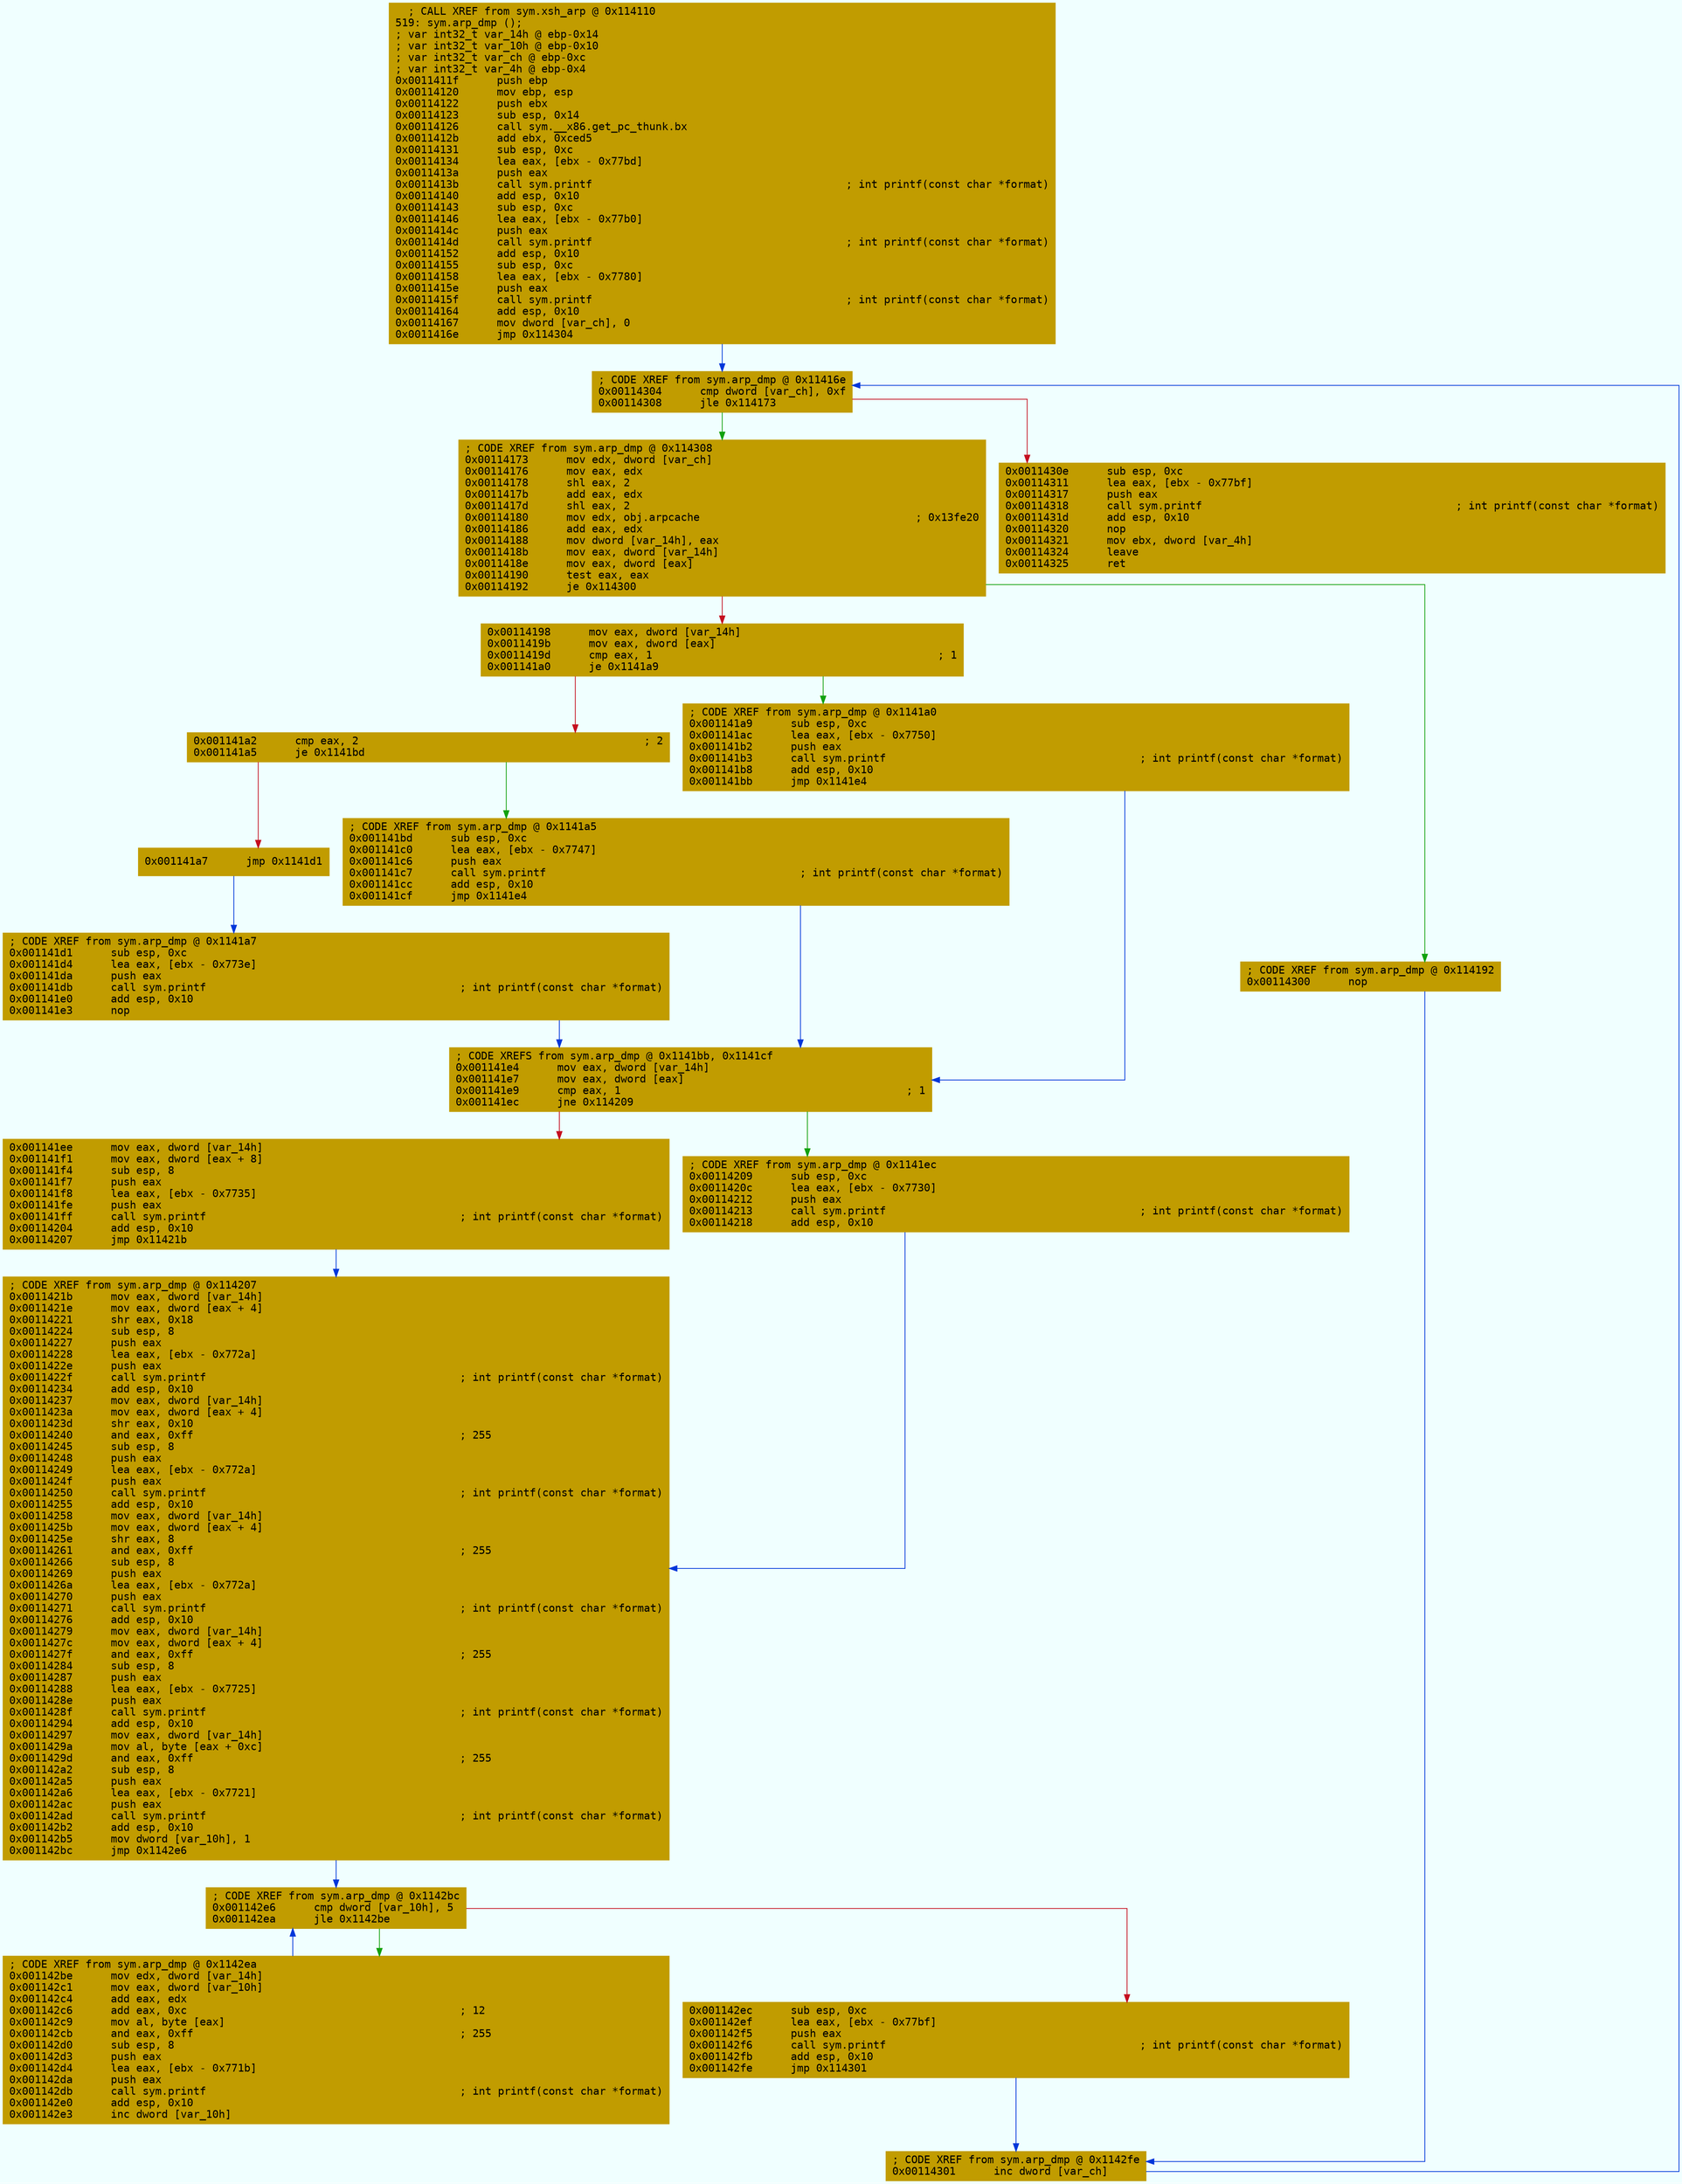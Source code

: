 digraph code {
	graph [bgcolor=azure fontsize=8 fontname="Courier" splines="ortho"];
	node [fillcolor=gray style=filled shape=box];
	edge [arrowhead="normal"];
	"0x0011411f" [URL="sym.arp_dmp/0x0011411f", fillcolor="#c19c00",color="#c19c00", fontname="Courier",label="  ; CALL XREF from sym.xsh_arp @ 0x114110\l519: sym.arp_dmp ();\l; var int32_t var_14h @ ebp-0x14\l; var int32_t var_10h @ ebp-0x10\l; var int32_t var_ch @ ebp-0xc\l; var int32_t var_4h @ ebp-0x4\l0x0011411f      push ebp\l0x00114120      mov ebp, esp\l0x00114122      push ebx\l0x00114123      sub esp, 0x14\l0x00114126      call sym.__x86.get_pc_thunk.bx\l0x0011412b      add ebx, 0xced5\l0x00114131      sub esp, 0xc\l0x00114134      lea eax, [ebx - 0x77bd]\l0x0011413a      push eax\l0x0011413b      call sym.printf                                        ; int printf(const char *format)\l0x00114140      add esp, 0x10\l0x00114143      sub esp, 0xc\l0x00114146      lea eax, [ebx - 0x77b0]\l0x0011414c      push eax\l0x0011414d      call sym.printf                                        ; int printf(const char *format)\l0x00114152      add esp, 0x10\l0x00114155      sub esp, 0xc\l0x00114158      lea eax, [ebx - 0x7780]\l0x0011415e      push eax\l0x0011415f      call sym.printf                                        ; int printf(const char *format)\l0x00114164      add esp, 0x10\l0x00114167      mov dword [var_ch], 0\l0x0011416e      jmp 0x114304\l"]
	"0x00114173" [URL="sym.arp_dmp/0x00114173", fillcolor="#c19c00",color="#c19c00", fontname="Courier",label="; CODE XREF from sym.arp_dmp @ 0x114308\l0x00114173      mov edx, dword [var_ch]\l0x00114176      mov eax, edx\l0x00114178      shl eax, 2\l0x0011417b      add eax, edx\l0x0011417d      shl eax, 2\l0x00114180      mov edx, obj.arpcache                                  ; 0x13fe20\l0x00114186      add eax, edx\l0x00114188      mov dword [var_14h], eax\l0x0011418b      mov eax, dword [var_14h]\l0x0011418e      mov eax, dword [eax]\l0x00114190      test eax, eax\l0x00114192      je 0x114300\l"]
	"0x00114198" [URL="sym.arp_dmp/0x00114198", fillcolor="#c19c00",color="#c19c00", fontname="Courier",label="0x00114198      mov eax, dword [var_14h]\l0x0011419b      mov eax, dword [eax]\l0x0011419d      cmp eax, 1                                             ; 1\l0x001141a0      je 0x1141a9\l"]
	"0x001141a2" [URL="sym.arp_dmp/0x001141a2", fillcolor="#c19c00",color="#c19c00", fontname="Courier",label="0x001141a2      cmp eax, 2                                             ; 2\l0x001141a5      je 0x1141bd\l"]
	"0x001141a7" [URL="sym.arp_dmp/0x001141a7", fillcolor="#c19c00",color="#c19c00", fontname="Courier",label="0x001141a7      jmp 0x1141d1\l"]
	"0x001141a9" [URL="sym.arp_dmp/0x001141a9", fillcolor="#c19c00",color="#c19c00", fontname="Courier",label="; CODE XREF from sym.arp_dmp @ 0x1141a0\l0x001141a9      sub esp, 0xc\l0x001141ac      lea eax, [ebx - 0x7750]\l0x001141b2      push eax\l0x001141b3      call sym.printf                                        ; int printf(const char *format)\l0x001141b8      add esp, 0x10\l0x001141bb      jmp 0x1141e4\l"]
	"0x001141bd" [URL="sym.arp_dmp/0x001141bd", fillcolor="#c19c00",color="#c19c00", fontname="Courier",label="; CODE XREF from sym.arp_dmp @ 0x1141a5\l0x001141bd      sub esp, 0xc\l0x001141c0      lea eax, [ebx - 0x7747]\l0x001141c6      push eax\l0x001141c7      call sym.printf                                        ; int printf(const char *format)\l0x001141cc      add esp, 0x10\l0x001141cf      jmp 0x1141e4\l"]
	"0x001141d1" [URL="sym.arp_dmp/0x001141d1", fillcolor="#c19c00",color="#c19c00", fontname="Courier",label="; CODE XREF from sym.arp_dmp @ 0x1141a7\l0x001141d1      sub esp, 0xc\l0x001141d4      lea eax, [ebx - 0x773e]\l0x001141da      push eax\l0x001141db      call sym.printf                                        ; int printf(const char *format)\l0x001141e0      add esp, 0x10\l0x001141e3      nop\l"]
	"0x001141e4" [URL="sym.arp_dmp/0x001141e4", fillcolor="#c19c00",color="#c19c00", fontname="Courier",label="; CODE XREFS from sym.arp_dmp @ 0x1141bb, 0x1141cf\l0x001141e4      mov eax, dword [var_14h]\l0x001141e7      mov eax, dword [eax]\l0x001141e9      cmp eax, 1                                             ; 1\l0x001141ec      jne 0x114209\l"]
	"0x001141ee" [URL="sym.arp_dmp/0x001141ee", fillcolor="#c19c00",color="#c19c00", fontname="Courier",label="0x001141ee      mov eax, dword [var_14h]\l0x001141f1      mov eax, dword [eax + 8]\l0x001141f4      sub esp, 8\l0x001141f7      push eax\l0x001141f8      lea eax, [ebx - 0x7735]\l0x001141fe      push eax\l0x001141ff      call sym.printf                                        ; int printf(const char *format)\l0x00114204      add esp, 0x10\l0x00114207      jmp 0x11421b\l"]
	"0x00114209" [URL="sym.arp_dmp/0x00114209", fillcolor="#c19c00",color="#c19c00", fontname="Courier",label="; CODE XREF from sym.arp_dmp @ 0x1141ec\l0x00114209      sub esp, 0xc\l0x0011420c      lea eax, [ebx - 0x7730]\l0x00114212      push eax\l0x00114213      call sym.printf                                        ; int printf(const char *format)\l0x00114218      add esp, 0x10\l"]
	"0x0011421b" [URL="sym.arp_dmp/0x0011421b", fillcolor="#c19c00",color="#c19c00", fontname="Courier",label="; CODE XREF from sym.arp_dmp @ 0x114207\l0x0011421b      mov eax, dword [var_14h]\l0x0011421e      mov eax, dword [eax + 4]\l0x00114221      shr eax, 0x18\l0x00114224      sub esp, 8\l0x00114227      push eax\l0x00114228      lea eax, [ebx - 0x772a]\l0x0011422e      push eax\l0x0011422f      call sym.printf                                        ; int printf(const char *format)\l0x00114234      add esp, 0x10\l0x00114237      mov eax, dword [var_14h]\l0x0011423a      mov eax, dword [eax + 4]\l0x0011423d      shr eax, 0x10\l0x00114240      and eax, 0xff                                          ; 255\l0x00114245      sub esp, 8\l0x00114248      push eax\l0x00114249      lea eax, [ebx - 0x772a]\l0x0011424f      push eax\l0x00114250      call sym.printf                                        ; int printf(const char *format)\l0x00114255      add esp, 0x10\l0x00114258      mov eax, dword [var_14h]\l0x0011425b      mov eax, dword [eax + 4]\l0x0011425e      shr eax, 8\l0x00114261      and eax, 0xff                                          ; 255\l0x00114266      sub esp, 8\l0x00114269      push eax\l0x0011426a      lea eax, [ebx - 0x772a]\l0x00114270      push eax\l0x00114271      call sym.printf                                        ; int printf(const char *format)\l0x00114276      add esp, 0x10\l0x00114279      mov eax, dword [var_14h]\l0x0011427c      mov eax, dword [eax + 4]\l0x0011427f      and eax, 0xff                                          ; 255\l0x00114284      sub esp, 8\l0x00114287      push eax\l0x00114288      lea eax, [ebx - 0x7725]\l0x0011428e      push eax\l0x0011428f      call sym.printf                                        ; int printf(const char *format)\l0x00114294      add esp, 0x10\l0x00114297      mov eax, dword [var_14h]\l0x0011429a      mov al, byte [eax + 0xc]\l0x0011429d      and eax, 0xff                                          ; 255\l0x001142a2      sub esp, 8\l0x001142a5      push eax\l0x001142a6      lea eax, [ebx - 0x7721]\l0x001142ac      push eax\l0x001142ad      call sym.printf                                        ; int printf(const char *format)\l0x001142b2      add esp, 0x10\l0x001142b5      mov dword [var_10h], 1\l0x001142bc      jmp 0x1142e6\l"]
	"0x001142be" [URL="sym.arp_dmp/0x001142be", fillcolor="#c19c00",color="#c19c00", fontname="Courier",label="; CODE XREF from sym.arp_dmp @ 0x1142ea\l0x001142be      mov edx, dword [var_14h]\l0x001142c1      mov eax, dword [var_10h]\l0x001142c4      add eax, edx\l0x001142c6      add eax, 0xc                                           ; 12\l0x001142c9      mov al, byte [eax]\l0x001142cb      and eax, 0xff                                          ; 255\l0x001142d0      sub esp, 8\l0x001142d3      push eax\l0x001142d4      lea eax, [ebx - 0x771b]\l0x001142da      push eax\l0x001142db      call sym.printf                                        ; int printf(const char *format)\l0x001142e0      add esp, 0x10\l0x001142e3      inc dword [var_10h]\l"]
	"0x001142e6" [URL="sym.arp_dmp/0x001142e6", fillcolor="#c19c00",color="#c19c00", fontname="Courier",label="; CODE XREF from sym.arp_dmp @ 0x1142bc\l0x001142e6      cmp dword [var_10h], 5\l0x001142ea      jle 0x1142be\l"]
	"0x001142ec" [URL="sym.arp_dmp/0x001142ec", fillcolor="#c19c00",color="#c19c00", fontname="Courier",label="0x001142ec      sub esp, 0xc\l0x001142ef      lea eax, [ebx - 0x77bf]\l0x001142f5      push eax\l0x001142f6      call sym.printf                                        ; int printf(const char *format)\l0x001142fb      add esp, 0x10\l0x001142fe      jmp 0x114301\l"]
	"0x00114300" [URL="sym.arp_dmp/0x00114300", fillcolor="#c19c00",color="#c19c00", fontname="Courier",label="; CODE XREF from sym.arp_dmp @ 0x114192\l0x00114300      nop\l"]
	"0x00114301" [URL="sym.arp_dmp/0x00114301", fillcolor="#c19c00",color="#c19c00", fontname="Courier",label="; CODE XREF from sym.arp_dmp @ 0x1142fe\l0x00114301      inc dword [var_ch]\l"]
	"0x00114304" [URL="sym.arp_dmp/0x00114304", fillcolor="#c19c00",color="#c19c00", fontname="Courier",label="; CODE XREF from sym.arp_dmp @ 0x11416e\l0x00114304      cmp dword [var_ch], 0xf\l0x00114308      jle 0x114173\l"]
	"0x0011430e" [URL="sym.arp_dmp/0x0011430e", fillcolor="#c19c00",color="#c19c00", fontname="Courier",label="0x0011430e      sub esp, 0xc\l0x00114311      lea eax, [ebx - 0x77bf]\l0x00114317      push eax\l0x00114318      call sym.printf                                        ; int printf(const char *format)\l0x0011431d      add esp, 0x10\l0x00114320      nop\l0x00114321      mov ebx, dword [var_4h]\l0x00114324      leave\l0x00114325      ret\l"]
        "0x0011411f" -> "0x00114304" [color="#0037da"];
        "0x00114173" -> "0x00114300" [color="#13a10e"];
        "0x00114173" -> "0x00114198" [color="#c50f1f"];
        "0x00114198" -> "0x001141a9" [color="#13a10e"];
        "0x00114198" -> "0x001141a2" [color="#c50f1f"];
        "0x001141a2" -> "0x001141bd" [color="#13a10e"];
        "0x001141a2" -> "0x001141a7" [color="#c50f1f"];
        "0x001141a7" -> "0x001141d1" [color="#0037da"];
        "0x001141a9" -> "0x001141e4" [color="#0037da"];
        "0x001141bd" -> "0x001141e4" [color="#0037da"];
        "0x001141d1" -> "0x001141e4" [color="#0037da"];
        "0x001141e4" -> "0x00114209" [color="#13a10e"];
        "0x001141e4" -> "0x001141ee" [color="#c50f1f"];
        "0x001141ee" -> "0x0011421b" [color="#0037da"];
        "0x00114209" -> "0x0011421b" [color="#0037da"];
        "0x0011421b" -> "0x001142e6" [color="#0037da"];
        "0x001142be" -> "0x001142e6" [color="#0037da"];
        "0x001142e6" -> "0x001142be" [color="#13a10e"];
        "0x001142e6" -> "0x001142ec" [color="#c50f1f"];
        "0x001142ec" -> "0x00114301" [color="#0037da"];
        "0x00114300" -> "0x00114301" [color="#0037da"];
        "0x00114301" -> "0x00114304" [color="#0037da"];
        "0x00114304" -> "0x00114173" [color="#13a10e"];
        "0x00114304" -> "0x0011430e" [color="#c50f1f"];
}
